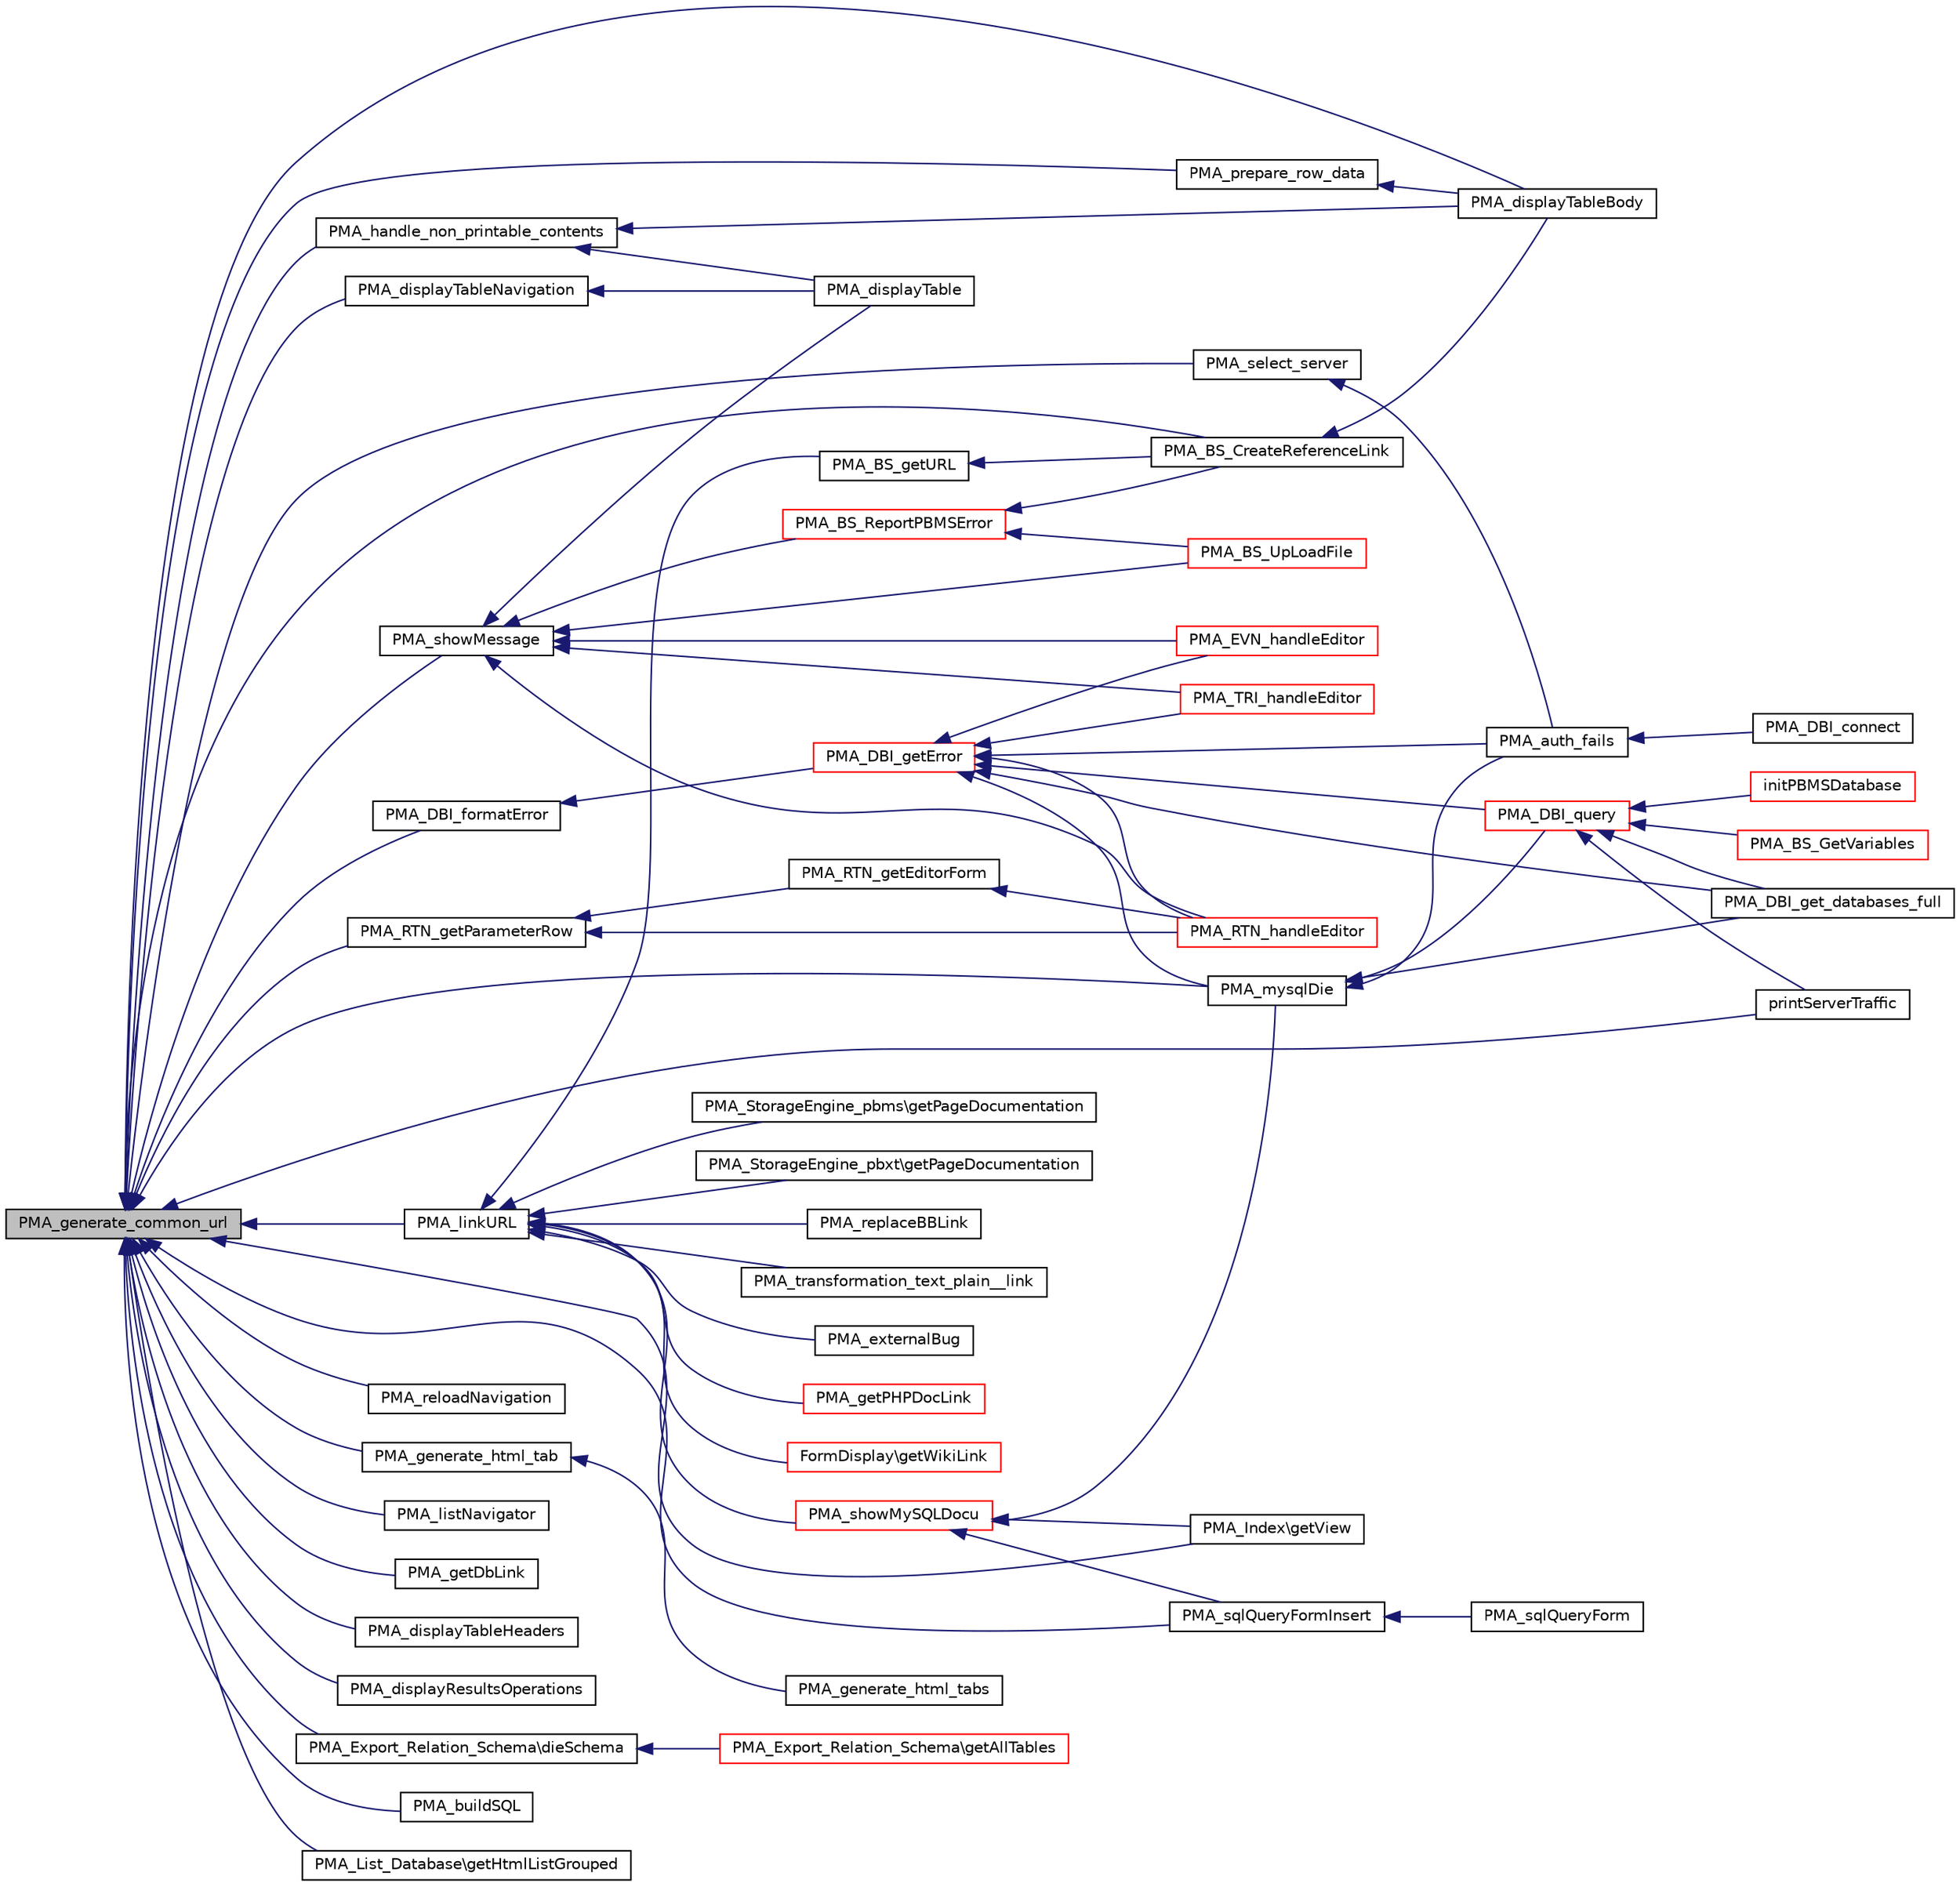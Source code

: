 digraph G
{
  edge [fontname="Helvetica",fontsize="10",labelfontname="Helvetica",labelfontsize="10"];
  node [fontname="Helvetica",fontsize="10",shape=record];
  rankdir="LR";
  Node1 [label="PMA_generate_common_url",height=0.2,width=0.4,color="black", fillcolor="grey75", style="filled" fontcolor="black"];
  Node1 -> Node2 [dir="back",color="midnightblue",fontsize="10",style="solid",fontname="Helvetica"];
  Node2 [label="PMA_BS_CreateReferenceLink",height=0.2,width=0.4,color="black", fillcolor="white", style="filled",URL="$blobstreaming_8lib_8php.html#a87b824dda195c745386060c163ee0bd7"];
  Node2 -> Node3 [dir="back",color="midnightblue",fontsize="10",style="solid",fontname="Helvetica"];
  Node3 [label="PMA_displayTableBody",height=0.2,width=0.4,color="black", fillcolor="white", style="filled",URL="$display__tbl_8lib_8php.html#a584c8e9b54e86afef57d654e60a836ed",tooltip="Displays the body of the results table."];
  Node1 -> Node4 [dir="back",color="midnightblue",fontsize="10",style="solid",fontname="Helvetica"];
  Node4 [label="PMA_mysqlDie",height=0.2,width=0.4,color="black", fillcolor="white", style="filled",URL="$common_8lib_8php.html#a4b5abc57e204c6266283131d03f66395",tooltip="Displays a MySQL error message in the right frame."];
  Node4 -> Node5 [dir="back",color="midnightblue",fontsize="10",style="solid",fontname="Helvetica"];
  Node5 [label="PMA_auth_fails",height=0.2,width=0.4,color="black", fillcolor="white", style="filled",URL="$config_8auth_8lib_8php.html#a29189416351efab06c47b2b9bf24e082",tooltip="User is not allowed to login to MySQL -&gt; authentication failed."];
  Node5 -> Node6 [dir="back",color="midnightblue",fontsize="10",style="solid",fontname="Helvetica"];
  Node6 [label="PMA_DBI_connect",height=0.2,width=0.4,color="black", fillcolor="white", style="filled",URL="$drizzle_8dbi_8lib_8php.html#a741e14fe7c5140e6bc11bbecb57336f3",tooltip="connects to the database server"];
  Node4 -> Node7 [dir="back",color="midnightblue",fontsize="10",style="solid",fontname="Helvetica"];
  Node7 [label="PMA_DBI_query",height=0.2,width=0.4,color="red", fillcolor="white", style="filled",URL="$database__interface_8lib_8php.html#ab439cded0e18a60e731e76aa4567c089",tooltip="runs a query"];
  Node7 -> Node8 [dir="back",color="midnightblue",fontsize="10",style="solid",fontname="Helvetica"];
  Node8 [label="initPBMSDatabase",height=0.2,width=0.4,color="red", fillcolor="white", style="filled",URL="$blobstreaming_8lib_8php.html#a00d96bd6ccb9d88c559774919ba5fac3",tooltip="Initializes PBMS database."];
  Node7 -> Node9 [dir="back",color="midnightblue",fontsize="10",style="solid",fontname="Helvetica"];
  Node9 [label="PMA_BS_GetVariables",height=0.2,width=0.4,color="red", fillcolor="white", style="filled",URL="$blobstreaming_8lib_8php.html#a1c1ad70ae2918605181787b39442ad12",tooltip="returns a list of BLOBStreaming variables used by MySQL"];
  Node7 -> Node10 [dir="back",color="midnightblue",fontsize="10",style="solid",fontname="Helvetica"];
  Node10 [label="PMA_DBI_get_databases_full",height=0.2,width=0.4,color="black", fillcolor="white", style="filled",URL="$database__interface_8lib_8php.html#a4b15b983bcb99fa22499c95a4df73c5e",tooltip="returns array with databases containing extended infos about them"];
  Node7 -> Node11 [dir="back",color="midnightblue",fontsize="10",style="solid",fontname="Helvetica"];
  Node11 [label="printServerTraffic",height=0.2,width=0.4,color="black", fillcolor="white", style="filled",URL="$server__status_8php.html#abfe999235a56a874471934cd49e1598d"];
  Node4 -> Node10 [dir="back",color="midnightblue",fontsize="10",style="solid",fontname="Helvetica"];
  Node1 -> Node12 [dir="back",color="midnightblue",fontsize="10",style="solid",fontname="Helvetica"];
  Node12 [label="PMA_reloadNavigation",height=0.2,width=0.4,color="black", fillcolor="white", style="filled",URL="$common_8lib_8php.html#a21d6575d460c4b3e00befe248b834d27",tooltip="Reloads navigation if needed."];
  Node1 -> Node13 [dir="back",color="midnightblue",fontsize="10",style="solid",fontname="Helvetica"];
  Node13 [label="PMA_showMessage",height=0.2,width=0.4,color="black", fillcolor="white", style="filled",URL="$common_8lib_8php.html#ac856542e67ea0192bc0fc7fd1fb21d09",tooltip="displays the message and the query usually the message is the result of the query executed..."];
  Node13 -> Node14 [dir="back",color="midnightblue",fontsize="10",style="solid",fontname="Helvetica"];
  Node14 [label="PMA_BS_ReportPBMSError",height=0.2,width=0.4,color="red", fillcolor="white", style="filled",URL="$blobstreaming_8lib_8php.html#afd189175fc3a153d7519dc5aae546d50",tooltip="Retrieves and shows PBMS error."];
  Node14 -> Node2 [dir="back",color="midnightblue",fontsize="10",style="solid",fontname="Helvetica"];
  Node14 -> Node15 [dir="back",color="midnightblue",fontsize="10",style="solid",fontname="Helvetica"];
  Node15 [label="PMA_BS_UpLoadFile",height=0.2,width=0.4,color="red", fillcolor="white", style="filled",URL="$blobstreaming_8lib_8php.html#a987ba4328adf59f089fd1bdc7b04fd32"];
  Node13 -> Node15 [dir="back",color="midnightblue",fontsize="10",style="solid",fontname="Helvetica"];
  Node13 -> Node16 [dir="back",color="midnightblue",fontsize="10",style="solid",fontname="Helvetica"];
  Node16 [label="PMA_displayTable",height=0.2,width=0.4,color="black", fillcolor="white", style="filled",URL="$display__tbl_8lib_8php.html#ab64d4328beb5bc6b0a62abfa39fb447a",tooltip="Displays a table of results returned by a SQL query."];
  Node13 -> Node17 [dir="back",color="midnightblue",fontsize="10",style="solid",fontname="Helvetica"];
  Node17 [label="PMA_EVN_handleEditor",height=0.2,width=0.4,color="red", fillcolor="white", style="filled",URL="$rte__events_8lib_8php.html#a9eb0f568d20bcb34761a1862b658d094",tooltip="Handles editor requests for adding or editing an item."];
  Node13 -> Node18 [dir="back",color="midnightblue",fontsize="10",style="solid",fontname="Helvetica"];
  Node18 [label="PMA_RTN_handleEditor",height=0.2,width=0.4,color="red", fillcolor="white", style="filled",URL="$rte__routines_8lib_8php.html#a5984f0f939595e2946293d251a03e095",tooltip="Handles editor requests for adding or editing an item."];
  Node13 -> Node19 [dir="back",color="midnightblue",fontsize="10",style="solid",fontname="Helvetica"];
  Node19 [label="PMA_TRI_handleEditor",height=0.2,width=0.4,color="red", fillcolor="white", style="filled",URL="$rte__triggers_8lib_8php.html#a1510d564284e1ac5013e2ce2a89a555a",tooltip="Handles editor requests for adding or editing an item."];
  Node1 -> Node20 [dir="back",color="midnightblue",fontsize="10",style="solid",fontname="Helvetica"];
  Node20 [label="PMA_generate_html_tab",height=0.2,width=0.4,color="black", fillcolor="white", style="filled",URL="$common_8lib_8php.html#a72a2e88227b8b253f7ec8232b3563c88",tooltip="returns a tab for tabbed navigation."];
  Node20 -> Node21 [dir="back",color="midnightblue",fontsize="10",style="solid",fontname="Helvetica"];
  Node21 [label="PMA_generate_html_tabs",height=0.2,width=0.4,color="black", fillcolor="white", style="filled",URL="$common_8lib_8php.html#a7315d552f98b5fd4e370b61d0d029893",tooltip="returns html-code for a tab navigation"];
  Node1 -> Node22 [dir="back",color="midnightblue",fontsize="10",style="solid",fontname="Helvetica"];
  Node22 [label="PMA_listNavigator",height=0.2,width=0.4,color="black", fillcolor="white", style="filled",URL="$common_8lib_8php.html#a45888b76abb2a86bd6d82af07f8f2837",tooltip="Generate navigation for a list."];
  Node1 -> Node23 [dir="back",color="midnightblue",fontsize="10",style="solid",fontname="Helvetica"];
  Node23 [label="PMA_getDbLink",height=0.2,width=0.4,color="black", fillcolor="white", style="filled",URL="$common_8lib_8php.html#a0b3cd9aaf328befb1b768ae7fee51994",tooltip="returns html code for db link to default db page"];
  Node1 -> Node24 [dir="back",color="midnightblue",fontsize="10",style="solid",fontname="Helvetica"];
  Node24 [label="PMA_linkURL",height=0.2,width=0.4,color="black", fillcolor="white", style="filled",URL="$core_8lib_8php.html#a9bbc563e958307413cd9a83f70ff2590",tooltip="Returns link to (possibly) external site using defined redirector."];
  Node24 -> Node25 [dir="back",color="midnightblue",fontsize="10",style="solid",fontname="Helvetica"];
  Node25 [label="PMA_BS_getURL",height=0.2,width=0.4,color="black", fillcolor="white", style="filled",URL="$blobstreaming_8lib_8php.html#adf77e91432ef80995189ec75d944e2f6"];
  Node25 -> Node2 [dir="back",color="midnightblue",fontsize="10",style="solid",fontname="Helvetica"];
  Node24 -> Node26 [dir="back",color="midnightblue",fontsize="10",style="solid",fontname="Helvetica"];
  Node26 [label="PMA_showMySQLDocu",height=0.2,width=0.4,color="red", fillcolor="white", style="filled",URL="$common_8lib_8php.html#a5b2c38942cb8fe55e02ba17d0bef9f15",tooltip="Displays a link to the official MySQL documentation."];
  Node26 -> Node4 [dir="back",color="midnightblue",fontsize="10",style="solid",fontname="Helvetica"];
  Node26 -> Node27 [dir="back",color="midnightblue",fontsize="10",style="solid",fontname="Helvetica"];
  Node27 [label="PMA_Index\\getView",height=0.2,width=0.4,color="black", fillcolor="white", style="filled",URL="$classPMA__Index.html#a0e8e4c5b27a81347e8b81c74fd8a091c",tooltip="Show index data."];
  Node26 -> Node28 [dir="back",color="midnightblue",fontsize="10",style="solid",fontname="Helvetica"];
  Node28 [label="PMA_sqlQueryFormInsert",height=0.2,width=0.4,color="black", fillcolor="white", style="filled",URL="$sql__query__form_8lib_8php.html#af3b549c125d7beec296f1ee1283bb681",tooltip="prints querybox fieldset"];
  Node28 -> Node29 [dir="back",color="midnightblue",fontsize="10",style="solid",fontname="Helvetica"];
  Node29 [label="PMA_sqlQueryForm",height=0.2,width=0.4,color="black", fillcolor="white", style="filled",URL="$sql__query__form_8lib_8php.html#ad1f1165db8b6302766041d3d9cdda39c",tooltip="prints the sql query boxes"];
  Node24 -> Node30 [dir="back",color="midnightblue",fontsize="10",style="solid",fontname="Helvetica"];
  Node30 [label="PMA_externalBug",height=0.2,width=0.4,color="black", fillcolor="white", style="filled",URL="$common_8lib_8php.html#a08179f1484bb8c614cff2742669a54f5",tooltip="Displays a lightbulb hint explaining a known external bug that affects a functionality."];
  Node24 -> Node31 [dir="back",color="midnightblue",fontsize="10",style="solid",fontname="Helvetica"];
  Node31 [label="PMA_getPHPDocLink",height=0.2,width=0.4,color="red", fillcolor="white", style="filled",URL="$core_8lib_8php.html#abc3de2b8ee7b54f0bfa4b0e626612098",tooltip="Returns a link to the PHP documentation."];
  Node24 -> Node32 [dir="back",color="midnightblue",fontsize="10",style="solid",fontname="Helvetica"];
  Node32 [label="FormDisplay\\getWikiLink",height=0.2,width=0.4,color="red", fillcolor="white", style="filled",URL="$classFormDisplay.html#a55bb39fb6943edec8bc00213024b6c51",tooltip="Returns link to wiki."];
  Node24 -> Node33 [dir="back",color="midnightblue",fontsize="10",style="solid",fontname="Helvetica"];
  Node33 [label="PMA_StorageEngine_pbms\\getPageDocumentation",height=0.2,width=0.4,color="black", fillcolor="white", style="filled",URL="$classPMA__StorageEngine__pbms.html#aa2f1a01816bf14d4df5027f5719f97a9"];
  Node24 -> Node34 [dir="back",color="midnightblue",fontsize="10",style="solid",fontname="Helvetica"];
  Node34 [label="PMA_StorageEngine_pbxt\\getPageDocumentation",height=0.2,width=0.4,color="black", fillcolor="white", style="filled",URL="$classPMA__StorageEngine__pbxt.html#a4e103812e67df25099cc521b1a7a629a"];
  Node24 -> Node35 [dir="back",color="midnightblue",fontsize="10",style="solid",fontname="Helvetica"];
  Node35 [label="PMA_replaceBBLink",height=0.2,width=0.4,color="black", fillcolor="white", style="filled",URL="$sanitizing_8lib_8php.html#a110e56f2b6b909d95ac35aa112856b3b",tooltip="Callback function for replacing [a] links in bb code."];
  Node24 -> Node36 [dir="back",color="midnightblue",fontsize="10",style="solid",fontname="Helvetica"];
  Node36 [label="PMA_transformation_text_plain__link",height=0.2,width=0.4,color="black", fillcolor="white", style="filled",URL="$text__plain____link_8inc_8php.html#a57db0608cb58c7bd5fbd3bc12ab445e2"];
  Node1 -> Node37 [dir="back",color="midnightblue",fontsize="10",style="solid",fontname="Helvetica"];
  Node37 [label="PMA_DBI_formatError",height=0.2,width=0.4,color="black", fillcolor="white", style="filled",URL="$database__interface_8lib_8php.html#a53d2263f39303e561d76439d28f4a1be",tooltip="Formats database error message in a friendly way."];
  Node37 -> Node38 [dir="back",color="midnightblue",fontsize="10",style="solid",fontname="Helvetica"];
  Node38 [label="PMA_DBI_getError",height=0.2,width=0.4,color="red", fillcolor="white", style="filled",URL="$drizzle_8dbi_8lib_8php.html#a704868d694079bc38c1947d370b8bf79",tooltip="returns last error message or false if no errors occured"];
  Node38 -> Node4 [dir="back",color="midnightblue",fontsize="10",style="solid",fontname="Helvetica"];
  Node38 -> Node5 [dir="back",color="midnightblue",fontsize="10",style="solid",fontname="Helvetica"];
  Node38 -> Node7 [dir="back",color="midnightblue",fontsize="10",style="solid",fontname="Helvetica"];
  Node38 -> Node10 [dir="back",color="midnightblue",fontsize="10",style="solid",fontname="Helvetica"];
  Node38 -> Node17 [dir="back",color="midnightblue",fontsize="10",style="solid",fontname="Helvetica"];
  Node38 -> Node18 [dir="back",color="midnightblue",fontsize="10",style="solid",fontname="Helvetica"];
  Node38 -> Node19 [dir="back",color="midnightblue",fontsize="10",style="solid",fontname="Helvetica"];
  Node1 -> Node39 [dir="back",color="midnightblue",fontsize="10",style="solid",fontname="Helvetica"];
  Node39 [label="PMA_displayTableNavigation",height=0.2,width=0.4,color="black", fillcolor="white", style="filled",URL="$display__tbl_8lib_8php.html#ad976ef528675a4d65fd57ea37fc51e25",tooltip="Displays a navigation bar to browse among the results of a SQL query."];
  Node39 -> Node16 [dir="back",color="midnightblue",fontsize="10",style="solid",fontname="Helvetica"];
  Node1 -> Node40 [dir="back",color="midnightblue",fontsize="10",style="solid",fontname="Helvetica"];
  Node40 [label="PMA_displayTableHeaders",height=0.2,width=0.4,color="black", fillcolor="white", style="filled",URL="$display__tbl_8lib_8php.html#aae4044b44dccb4059685ea603dc52e9e",tooltip="Displays the headers of the results table."];
  Node1 -> Node3 [dir="back",color="midnightblue",fontsize="10",style="solid",fontname="Helvetica"];
  Node1 -> Node41 [dir="back",color="midnightblue",fontsize="10",style="solid",fontname="Helvetica"];
  Node41 [label="PMA_displayResultsOperations",height=0.2,width=0.4,color="black", fillcolor="white", style="filled",URL="$display__tbl_8lib_8php.html#ae2492e765f90454848fba297d5c447b5",tooltip="Displays operations that are available on results."];
  Node1 -> Node42 [dir="back",color="midnightblue",fontsize="10",style="solid",fontname="Helvetica"];
  Node42 [label="PMA_handle_non_printable_contents",height=0.2,width=0.4,color="black", fillcolor="white", style="filled",URL="$display__tbl_8lib_8php.html#adc2b985ffe56063359ca5c9b996518f9",tooltip="Verifies what to do with non-printable contents (binary or BLOB) in Browse mode."];
  Node42 -> Node3 [dir="back",color="midnightblue",fontsize="10",style="solid",fontname="Helvetica"];
  Node42 -> Node16 [dir="back",color="midnightblue",fontsize="10",style="solid",fontname="Helvetica"];
  Node1 -> Node43 [dir="back",color="midnightblue",fontsize="10",style="solid",fontname="Helvetica"];
  Node43 [label="PMA_prepare_row_data",height=0.2,width=0.4,color="black", fillcolor="white", style="filled",URL="$display__tbl_8lib_8php.html#a6ed2d818c168866b38b4b2486ddf66fd",tooltip="Prepares the displayable content of a data cell in Browse mode, taking into account foreign key descr..."];
  Node43 -> Node3 [dir="back",color="midnightblue",fontsize="10",style="solid",fontname="Helvetica"];
  Node1 -> Node44 [dir="back",color="midnightblue",fontsize="10",style="solid",fontname="Helvetica"];
  Node44 [label="PMA_Export_Relation_Schema\\dieSchema",height=0.2,width=0.4,color="black", fillcolor="white", style="filled",URL="$classPMA__Export__Relation__Schema.html#a567a83eeeb13b1a8e0c36f158ed72c65",tooltip="Displays an error message."];
  Node44 -> Node45 [dir="back",color="midnightblue",fontsize="10",style="solid",fontname="Helvetica"];
  Node45 [label="PMA_Export_Relation_Schema\\getAllTables",height=0.2,width=0.4,color="red", fillcolor="white", style="filled",URL="$classPMA__Export__Relation__Schema.html#a172c4334b67ef18111d57f48507d026f",tooltip="get all tables involved or included in page"];
  Node1 -> Node46 [dir="back",color="midnightblue",fontsize="10",style="solid",fontname="Helvetica"];
  Node46 [label="PMA_buildSQL",height=0.2,width=0.4,color="black", fillcolor="white", style="filled",URL="$import_8lib_8php.html#aab4f3c116d0893044f465b4956ec45ee",tooltip="Builds and executes SQL statements to create the database and tables as necessary, as well as insert all the data."];
  Node1 -> Node27 [dir="back",color="midnightblue",fontsize="10",style="solid",fontname="Helvetica"];
  Node1 -> Node47 [dir="back",color="midnightblue",fontsize="10",style="solid",fontname="Helvetica"];
  Node47 [label="PMA_List_Database\\getHtmlListGrouped",height=0.2,width=0.4,color="black", fillcolor="white", style="filled",URL="$classPMA__List__Database.html#a7bdea9aa5ef0e7c9033893aab4f1e6bd",tooltip="returns html code for list with dbs"];
  Node1 -> Node48 [dir="back",color="midnightblue",fontsize="10",style="solid",fontname="Helvetica"];
  Node48 [label="PMA_RTN_getParameterRow",height=0.2,width=0.4,color="black", fillcolor="white", style="filled",URL="$rte__routines_8lib_8php.html#affd7429d12fc2620ad784ac45af5b0fc",tooltip="Creates one row for the parameter table used in the routine editor."];
  Node48 -> Node18 [dir="back",color="midnightblue",fontsize="10",style="solid",fontname="Helvetica"];
  Node48 -> Node49 [dir="back",color="midnightblue",fontsize="10",style="solid",fontname="Helvetica"];
  Node49 [label="PMA_RTN_getEditorForm",height=0.2,width=0.4,color="black", fillcolor="white", style="filled",URL="$rte__routines_8lib_8php.html#af471b0f5da237aa92831b395e2281b51",tooltip="Displays a form used to add/edit a routine."];
  Node49 -> Node18 [dir="back",color="midnightblue",fontsize="10",style="solid",fontname="Helvetica"];
  Node1 -> Node50 [dir="back",color="midnightblue",fontsize="10",style="solid",fontname="Helvetica"];
  Node50 [label="PMA_select_server",height=0.2,width=0.4,color="black", fillcolor="white", style="filled",URL="$select__server_8lib_8php.html#a3da852f4adae279e2069cd2482b2b677",tooltip="display server selection in list or selectbox form, or option tags only"];
  Node50 -> Node5 [dir="back",color="midnightblue",fontsize="10",style="solid",fontname="Helvetica"];
  Node1 -> Node11 [dir="back",color="midnightblue",fontsize="10",style="solid",fontname="Helvetica"];
  Node1 -> Node28 [dir="back",color="midnightblue",fontsize="10",style="solid",fontname="Helvetica"];
}
